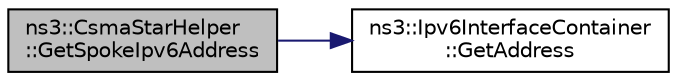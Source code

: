 digraph "ns3::CsmaStarHelper::GetSpokeIpv6Address"
{
  edge [fontname="Helvetica",fontsize="10",labelfontname="Helvetica",labelfontsize="10"];
  node [fontname="Helvetica",fontsize="10",shape=record];
  rankdir="LR";
  Node1 [label="ns3::CsmaStarHelper\l::GetSpokeIpv6Address",height=0.2,width=0.4,color="black", fillcolor="grey75", style="filled", fontcolor="black"];
  Node1 -> Node2 [color="midnightblue",fontsize="10",style="solid"];
  Node2 [label="ns3::Ipv6InterfaceContainer\l::GetAddress",height=0.2,width=0.4,color="black", fillcolor="white", style="filled",URL="$d8/d22/classns3_1_1Ipv6InterfaceContainer.html#ac888a9b8e70b501e44fdb12e4adc7d79",tooltip="Get the address for the specified index. "];
}

